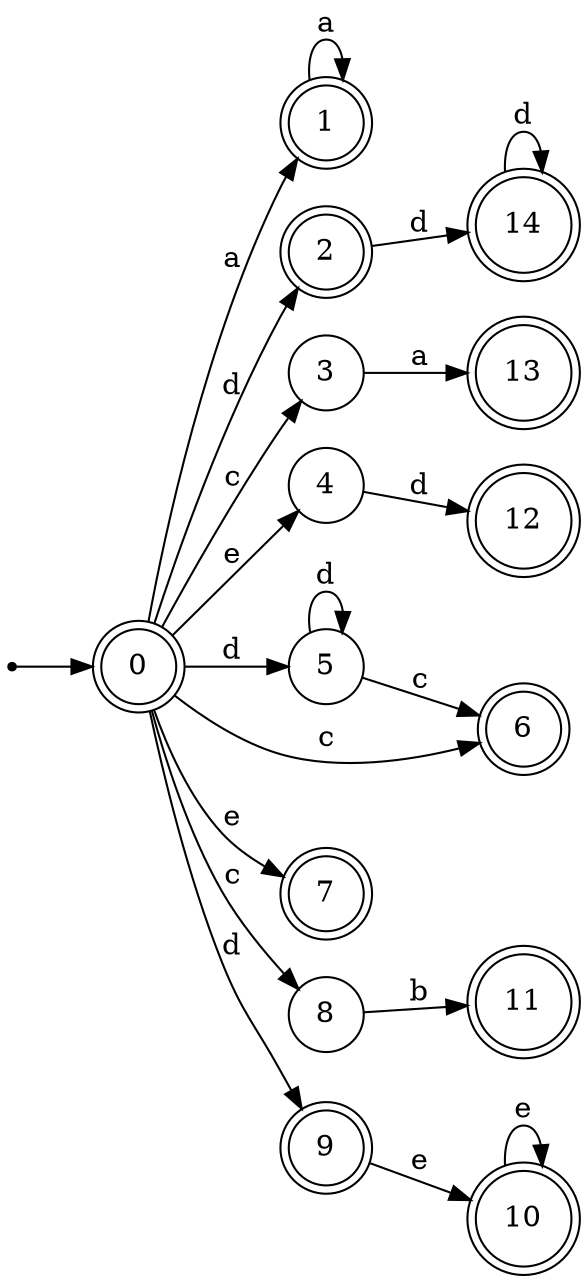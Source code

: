 digraph finite_state_machine {
rankdir=LR;
size="20,20";
node [shape = point]; "dummy0"
node [shape = doublecircle]; "0";"dummy0" -> "0";
node [shape = doublecircle]; "1";node [shape = doublecircle]; "2";node [shape = circle]; "3";
node [shape = circle]; "4";
node [shape = circle]; "5";
node [shape = doublecircle]; "6";node [shape = doublecircle]; "7";node [shape = circle]; "8";
node [shape = doublecircle]; "9";node [shape = doublecircle]; "10";node [shape = doublecircle]; "11";node [shape = doublecircle]; "12";node [shape = doublecircle]; "13";node [shape = doublecircle]; "14";"0" -> "1" [label = "a"];
 "0" -> "9" [label = "d"];
 "0" -> "2" [label = "d"];
 "0" -> "5" [label = "d"];
 "0" -> "8" [label = "c"];
 "0" -> "3" [label = "c"];
 "0" -> "6" [label = "c"];
 "0" -> "4" [label = "e"];
 "0" -> "7" [label = "e"];
 "9" -> "10" [label = "e"];
 "10" -> "10" [label = "e"];
 "8" -> "11" [label = "b"];
 "5" -> "5" [label = "d"];
 "5" -> "6" [label = "c"];
 "4" -> "12" [label = "d"];
 "3" -> "13" [label = "a"];
 "2" -> "14" [label = "d"];
 "14" -> "14" [label = "d"];
 "1" -> "1" [label = "a"];
 }
